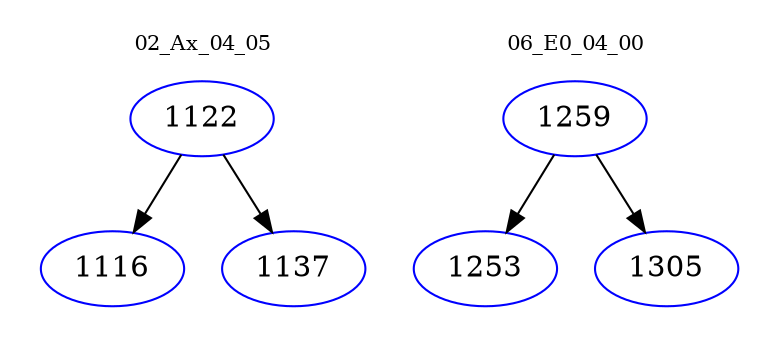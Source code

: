 digraph{
subgraph cluster_0 {
color = white
label = "02_Ax_04_05";
fontsize=10;
T0_1122 [label="1122", color="blue"]
T0_1122 -> T0_1116 [color="black"]
T0_1116 [label="1116", color="blue"]
T0_1122 -> T0_1137 [color="black"]
T0_1137 [label="1137", color="blue"]
}
subgraph cluster_1 {
color = white
label = "06_E0_04_00";
fontsize=10;
T1_1259 [label="1259", color="blue"]
T1_1259 -> T1_1253 [color="black"]
T1_1253 [label="1253", color="blue"]
T1_1259 -> T1_1305 [color="black"]
T1_1305 [label="1305", color="blue"]
}
}
